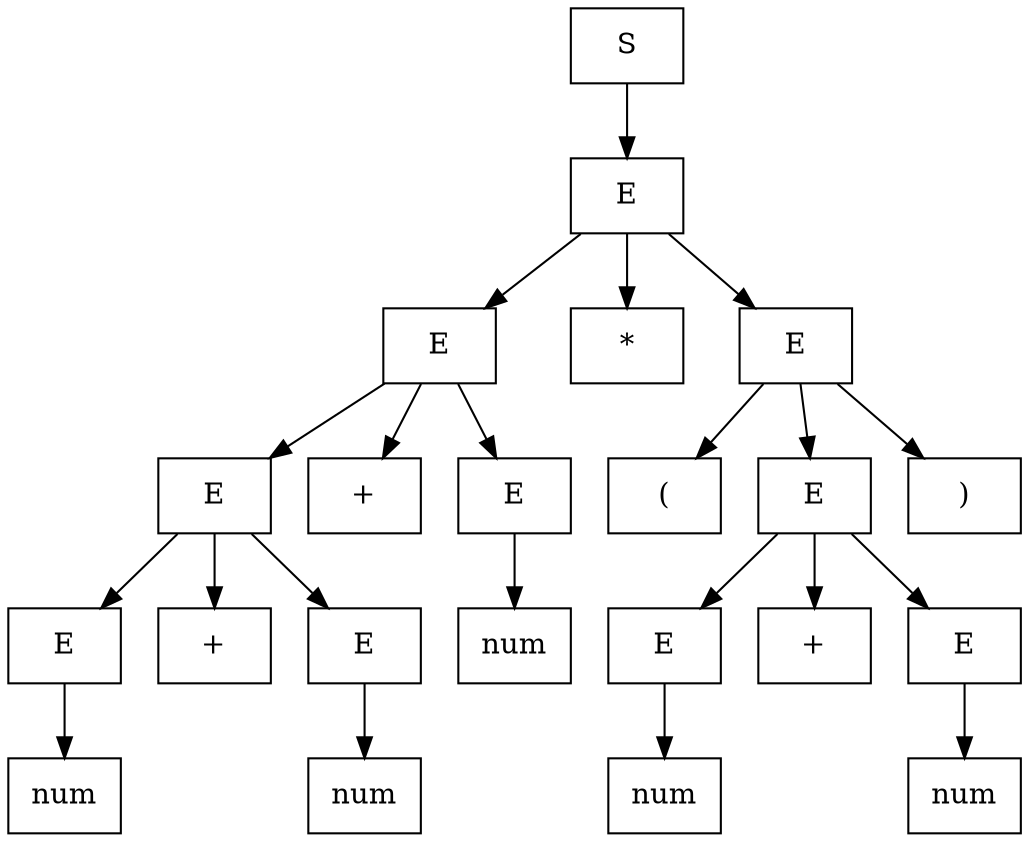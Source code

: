 digraph tree {
0 [label="S",shape=box];0->1;
1 [label="E",shape=box];1->2;
2 [label="E",shape=box];2->3;
3 [label="E",shape=box];3->4;
4 [label="E",shape=box];4->5;
5 [label="num",shape=box];3->6;
6 [label="+",shape=box];3->7;
7 [label="E",shape=box];7->8;
8 [label="num",shape=box];2->9;
9 [label="+",shape=box];2->10;
10 [label="E",shape=box];10->11;
11 [label="num",shape=box];1->12;
12 [label="*",shape=box];1->13;
13 [label="E",shape=box];13->14;
14 [label="(",shape=box];13->15;
15 [label="E",shape=box];15->16;
16 [label="E",shape=box];16->17;
17 [label="num",shape=box];15->18;
18 [label="+",shape=box];15->19;
19 [label="E",shape=box];19->20;
20 [label="num",shape=box];13->21;
21 [label=")",shape=box];}